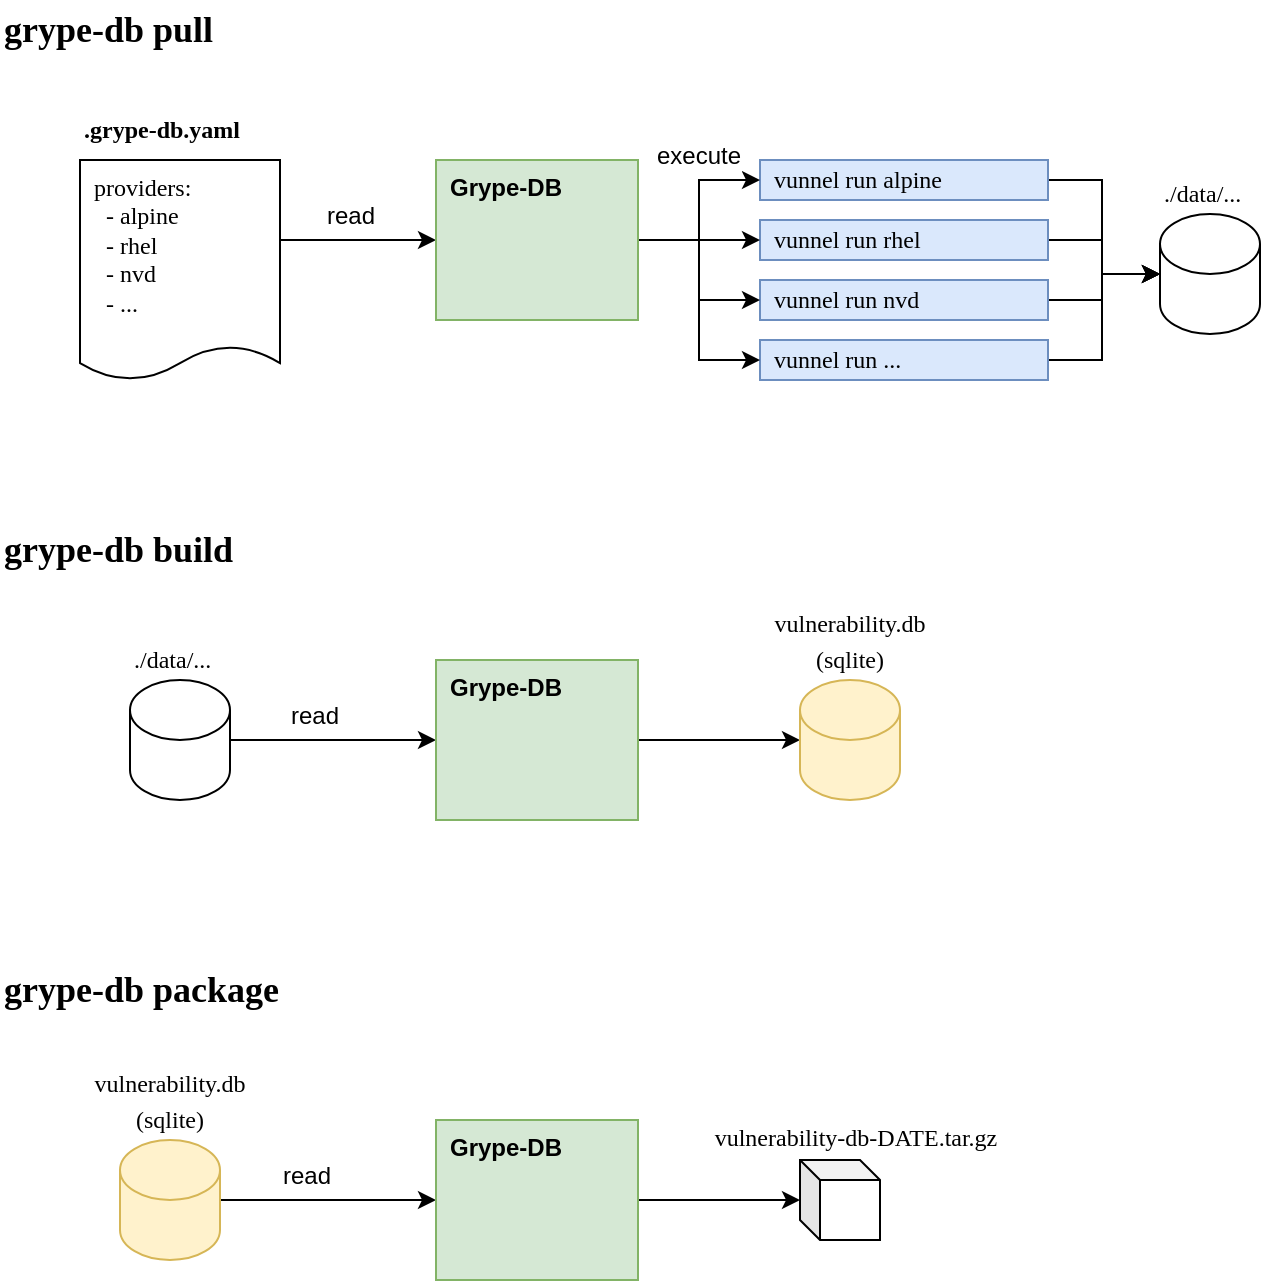 <mxfile version="20.8.18" type="device"><diagram id="C5RBs43oDa-KdzZeNtuy" name="Page-1"><mxGraphModel dx="1018" dy="1326" grid="1" gridSize="10" guides="1" tooltips="1" connect="1" arrows="1" fold="1" page="1" pageScale="1" pageWidth="827" pageHeight="1169" math="0" shadow="0"><root><mxCell id="WIyWlLk6GJQsqaUBKTNV-0"/><mxCell id="WIyWlLk6GJQsqaUBKTNV-1" parent="WIyWlLk6GJQsqaUBKTNV-0"/><mxCell id="ineKuXfALCgcO-IM3NxF-81" value="" style="edgeStyle=elbowEdgeStyle;rounded=0;orthogonalLoop=1;jettySize=auto;html=1;fontFamily=Helvetica;fontSize=12;entryX=0;entryY=0.5;entryDx=0;entryDy=0;entryPerimeter=0;" parent="WIyWlLk6GJQsqaUBKTNV-1" source="ineKuXfALCgcO-IM3NxF-68" target="ineKuXfALCgcO-IM3NxF-80" edge="1"><mxGeometry relative="1" as="geometry"><Array as="points"><mxPoint x="591" y="150"/></Array></mxGeometry></mxCell><mxCell id="ineKuXfALCgcO-IM3NxF-68" value="&lt;font data-font-src=&quot;https://fonts.googleapis.com/css?family=Roboto+Mono&quot; face=&quot;Roboto Mono&quot;&gt;vunnel run alpine&lt;/font&gt;" style="rounded=0;whiteSpace=wrap;html=1;fontFamily=Helvetica;verticalAlign=middle;align=left;spacingLeft=5;fillColor=#dae8fc;strokeColor=#6c8ebf;" parent="WIyWlLk6GJQsqaUBKTNV-1" vertex="1"><mxGeometry x="420" y="120" width="144" height="20" as="geometry"/></mxCell><mxCell id="ineKuXfALCgcO-IM3NxF-82" value="" style="edgeStyle=elbowEdgeStyle;rounded=0;orthogonalLoop=1;jettySize=auto;html=1;fontFamily=Helvetica;fontSize=12;entryX=0;entryY=0.5;entryDx=0;entryDy=0;entryPerimeter=0;" parent="WIyWlLk6GJQsqaUBKTNV-1" source="ineKuXfALCgcO-IM3NxF-70" target="ineKuXfALCgcO-IM3NxF-80" edge="1"><mxGeometry relative="1" as="geometry"><Array as="points"><mxPoint x="591" y="160"/></Array></mxGeometry></mxCell><mxCell id="ineKuXfALCgcO-IM3NxF-70" value="&lt;font data-font-src=&quot;https://fonts.googleapis.com/css?family=Roboto+Mono&quot; face=&quot;Roboto Mono&quot;&gt;vunnel run rhel&lt;/font&gt;" style="rounded=0;whiteSpace=wrap;html=1;fontFamily=Helvetica;verticalAlign=middle;align=left;spacingLeft=5;fillColor=#dae8fc;strokeColor=#6c8ebf;" parent="WIyWlLk6GJQsqaUBKTNV-1" vertex="1"><mxGeometry x="420" y="150" width="144" height="20" as="geometry"/></mxCell><mxCell id="ineKuXfALCgcO-IM3NxF-83" value="" style="edgeStyle=elbowEdgeStyle;rounded=0;orthogonalLoop=1;jettySize=auto;html=1;fontFamily=Helvetica;fontSize=12;entryX=0;entryY=0.5;entryDx=0;entryDy=0;entryPerimeter=0;" parent="WIyWlLk6GJQsqaUBKTNV-1" source="ineKuXfALCgcO-IM3NxF-78" target="ineKuXfALCgcO-IM3NxF-80" edge="1"><mxGeometry relative="1" as="geometry"><Array as="points"><mxPoint x="591" y="174"/></Array></mxGeometry></mxCell><mxCell id="ineKuXfALCgcO-IM3NxF-78" value="&lt;font data-font-src=&quot;https://fonts.googleapis.com/css?family=Roboto+Mono&quot; face=&quot;Roboto Mono&quot;&gt;vunnel run nvd&lt;/font&gt;" style="rounded=0;whiteSpace=wrap;html=1;fontFamily=Helvetica;verticalAlign=middle;align=left;spacingLeft=5;fillColor=#dae8fc;strokeColor=#6c8ebf;" parent="WIyWlLk6GJQsqaUBKTNV-1" vertex="1"><mxGeometry x="420" y="180" width="144" height="20" as="geometry"/></mxCell><mxCell id="ineKuXfALCgcO-IM3NxF-84" value="" style="edgeStyle=elbowEdgeStyle;rounded=0;orthogonalLoop=1;jettySize=auto;html=1;fontFamily=Helvetica;fontSize=12;entryX=0;entryY=0.5;entryDx=0;entryDy=0;entryPerimeter=0;" parent="WIyWlLk6GJQsqaUBKTNV-1" source="ineKuXfALCgcO-IM3NxF-79" target="ineKuXfALCgcO-IM3NxF-80" edge="1"><mxGeometry relative="1" as="geometry"><Array as="points"><mxPoint x="591" y="200"/></Array></mxGeometry></mxCell><mxCell id="ineKuXfALCgcO-IM3NxF-79" value="&lt;font data-font-src=&quot;https://fonts.googleapis.com/css?family=Roboto+Mono&quot; face=&quot;Roboto Mono&quot;&gt;vunnel run ...&lt;/font&gt;" style="rounded=0;whiteSpace=wrap;html=1;fontFamily=Helvetica;verticalAlign=middle;align=left;spacingLeft=5;fillColor=#dae8fc;strokeColor=#6c8ebf;" parent="WIyWlLk6GJQsqaUBKTNV-1" vertex="1"><mxGeometry x="420" y="210" width="144" height="20" as="geometry"/></mxCell><mxCell id="ineKuXfALCgcO-IM3NxF-80" value="&lt;font style=&quot;font-size: 12px;&quot; data-font-src=&quot;https://fonts.googleapis.com/css?family=Roboto+Mono&quot; face=&quot;Roboto Mono&quot;&gt;./data/...&lt;/font&gt;" style="shape=cylinder3;whiteSpace=wrap;html=1;boundedLbl=1;backgroundOutline=1;size=15;fontFamily=Helvetica;fontSize=15;labelPosition=center;verticalLabelPosition=top;align=left;verticalAlign=bottom;" parent="WIyWlLk6GJQsqaUBKTNV-1" vertex="1"><mxGeometry x="620" y="147" width="50" height="60" as="geometry"/></mxCell><mxCell id="ineKuXfALCgcO-IM3NxF-88" value="" style="edgeStyle=elbowEdgeStyle;rounded=0;orthogonalLoop=1;jettySize=auto;html=1;fontFamily=Roboto Mono;fontSource=https%3A%2F%2Ffonts.googleapis.com%2Fcss%3Ffamily%3DRoboto%2BMono;fontSize=12;elbow=vertical;" parent="WIyWlLk6GJQsqaUBKTNV-1" source="ineKuXfALCgcO-IM3NxF-85" target="ineKuXfALCgcO-IM3NxF-87" edge="1"><mxGeometry relative="1" as="geometry"/></mxCell><mxCell id="ineKuXfALCgcO-IM3NxF-89" value="read" style="edgeLabel;html=1;align=center;verticalAlign=middle;resizable=0;points=[];fontSize=12;fontFamily=Helvetica;" parent="ineKuXfALCgcO-IM3NxF-88" vertex="1" connectable="0"><mxGeometry x="-0.462" y="-3" relative="1" as="geometry"><mxPoint x="14" y="-15" as="offset"/></mxGeometry></mxCell><mxCell id="ineKuXfALCgcO-IM3NxF-85" value="providers:&lt;br&gt;&amp;nbsp; - alpine&lt;br&gt;&amp;nbsp; - rhel&lt;br&gt;&amp;nbsp; - nvd&lt;br&gt;&amp;nbsp; - ..." style="shape=document;whiteSpace=wrap;html=1;boundedLbl=1;fontFamily=Roboto Mono;fontSize=12;size=0.154;align=left;verticalAlign=top;spacingLeft=5;fontSource=https%3A%2F%2Ffonts.googleapis.com%2Fcss%3Ffamily%3DRoboto%2BMono;" parent="WIyWlLk6GJQsqaUBKTNV-1" vertex="1"><mxGeometry x="80" y="120" width="100" height="110" as="geometry"/></mxCell><mxCell id="ineKuXfALCgcO-IM3NxF-86" value="&lt;span&gt;.grype-db.yaml&lt;/span&gt;" style="text;html=1;strokeColor=none;fillColor=none;align=left;verticalAlign=middle;whiteSpace=wrap;rounded=0;fontSize=12;fontFamily=Roboto Mono;fontStyle=1" parent="WIyWlLk6GJQsqaUBKTNV-1" vertex="1"><mxGeometry x="80" y="90" width="130" height="30" as="geometry"/></mxCell><mxCell id="ineKuXfALCgcO-IM3NxF-90" value="" style="edgeStyle=elbowEdgeStyle;rounded=0;orthogonalLoop=1;jettySize=auto;html=1;fontFamily=Helvetica;fontSize=12;entryX=0;entryY=0.5;entryDx=0;entryDy=0;" parent="WIyWlLk6GJQsqaUBKTNV-1" source="ineKuXfALCgcO-IM3NxF-87" target="ineKuXfALCgcO-IM3NxF-78" edge="1"><mxGeometry relative="1" as="geometry"/></mxCell><mxCell id="ineKuXfALCgcO-IM3NxF-91" style="edgeStyle=elbowEdgeStyle;rounded=0;orthogonalLoop=1;jettySize=auto;html=1;entryX=0;entryY=0.5;entryDx=0;entryDy=0;fontFamily=Helvetica;fontSize=12;" parent="WIyWlLk6GJQsqaUBKTNV-1" source="ineKuXfALCgcO-IM3NxF-87" target="ineKuXfALCgcO-IM3NxF-68" edge="1"><mxGeometry relative="1" as="geometry"/></mxCell><mxCell id="ineKuXfALCgcO-IM3NxF-92" style="edgeStyle=elbowEdgeStyle;rounded=0;orthogonalLoop=1;jettySize=auto;html=1;entryX=0;entryY=0.5;entryDx=0;entryDy=0;fontFamily=Helvetica;fontSize=12;" parent="WIyWlLk6GJQsqaUBKTNV-1" source="ineKuXfALCgcO-IM3NxF-87" target="ineKuXfALCgcO-IM3NxF-70" edge="1"><mxGeometry relative="1" as="geometry"/></mxCell><mxCell id="ineKuXfALCgcO-IM3NxF-93" style="edgeStyle=elbowEdgeStyle;rounded=0;orthogonalLoop=1;jettySize=auto;html=1;entryX=0;entryY=0.5;entryDx=0;entryDy=0;fontFamily=Helvetica;fontSize=12;" parent="WIyWlLk6GJQsqaUBKTNV-1" source="ineKuXfALCgcO-IM3NxF-87" target="ineKuXfALCgcO-IM3NxF-79" edge="1"><mxGeometry relative="1" as="geometry"/></mxCell><mxCell id="ineKuXfALCgcO-IM3NxF-94" value="execute" style="edgeLabel;html=1;align=center;verticalAlign=middle;resizable=0;points=[];fontSize=12;fontFamily=Helvetica;" parent="ineKuXfALCgcO-IM3NxF-93" vertex="1" connectable="0"><mxGeometry x="-0.604" y="1" relative="1" as="geometry"><mxPoint x="6" y="-41" as="offset"/></mxGeometry></mxCell><mxCell id="ineKuXfALCgcO-IM3NxF-87" value="&lt;b&gt;Grype-DB&lt;/b&gt;" style="rounded=0;whiteSpace=wrap;html=1;fontFamily=Helvetica;verticalAlign=top;align=left;spacingLeft=5;fillColor=#d5e8d4;strokeColor=#82b366;" parent="WIyWlLk6GJQsqaUBKTNV-1" vertex="1"><mxGeometry x="258" y="120" width="101" height="80" as="geometry"/></mxCell><mxCell id="ineKuXfALCgcO-IM3NxF-95" value="&lt;font style=&quot;font-size: 18px;&quot;&gt;&lt;font style=&quot;font-size: 18px;&quot; data-font-src=&quot;https://fonts.googleapis.com/css?family=Roboto+Mono&quot; face=&quot;Roboto Mono&quot;&gt;grype-db pull&lt;/font&gt;&lt;/font&gt;" style="text;html=1;strokeColor=none;fillColor=none;align=left;verticalAlign=middle;whiteSpace=wrap;rounded=0;fontSize=12;fontFamily=Helvetica;fontStyle=1" parent="WIyWlLk6GJQsqaUBKTNV-1" vertex="1"><mxGeometry x="40" y="40" width="270" height="30" as="geometry"/></mxCell><mxCell id="ineKuXfALCgcO-IM3NxF-105" value="" style="edgeStyle=elbowEdgeStyle;rounded=0;orthogonalLoop=1;jettySize=auto;html=1;fontFamily=Roboto Mono;fontSource=https%3A%2F%2Ffonts.googleapis.com%2Fcss%3Ffamily%3DRoboto%2BMono;fontSize=12;elbow=vertical;exitX=1;exitY=0.5;exitDx=0;exitDy=0;exitPerimeter=0;entryX=0;entryY=0.5;entryDx=0;entryDy=0;" parent="WIyWlLk6GJQsqaUBKTNV-1" source="ineKuXfALCgcO-IM3NxF-116" target="ineKuXfALCgcO-IM3NxF-114" edge="1"><mxGeometry relative="1" as="geometry"><mxPoint x="180" y="420" as="sourcePoint"/></mxGeometry></mxCell><mxCell id="ineKuXfALCgcO-IM3NxF-106" value="read" style="edgeLabel;html=1;align=center;verticalAlign=middle;resizable=0;points=[];fontSize=12;fontFamily=Helvetica;" parent="ineKuXfALCgcO-IM3NxF-105" vertex="1" connectable="0"><mxGeometry x="-0.462" y="-3" relative="1" as="geometry"><mxPoint x="14" y="-15" as="offset"/></mxGeometry></mxCell><mxCell id="ineKuXfALCgcO-IM3NxF-118" value="" style="edgeStyle=elbowEdgeStyle;rounded=0;orthogonalLoop=1;jettySize=auto;html=1;fontFamily=Roboto Mono;fontSource=https%3A%2F%2Ffonts.googleapis.com%2Fcss%3Ffamily%3DRoboto%2BMono;fontSize=18;" parent="WIyWlLk6GJQsqaUBKTNV-1" source="ineKuXfALCgcO-IM3NxF-114" target="ineKuXfALCgcO-IM3NxF-117" edge="1"><mxGeometry relative="1" as="geometry"/></mxCell><mxCell id="ineKuXfALCgcO-IM3NxF-114" value="&lt;b&gt;Grype-DB&lt;/b&gt;" style="rounded=0;whiteSpace=wrap;html=1;fontFamily=Helvetica;verticalAlign=top;align=left;spacingLeft=5;fillColor=#d5e8d4;strokeColor=#82b366;" parent="WIyWlLk6GJQsqaUBKTNV-1" vertex="1"><mxGeometry x="258" y="370" width="101" height="80" as="geometry"/></mxCell><mxCell id="ineKuXfALCgcO-IM3NxF-115" value="&lt;font style=&quot;font-size: 18px;&quot;&gt;&lt;font style=&quot;font-size: 18px;&quot; data-font-src=&quot;https://fonts.googleapis.com/css?family=Roboto+Mono&quot; face=&quot;Roboto Mono&quot;&gt;grype-db build&lt;/font&gt;&lt;/font&gt;" style="text;html=1;strokeColor=none;fillColor=none;align=left;verticalAlign=middle;whiteSpace=wrap;rounded=0;fontSize=12;fontFamily=Helvetica;fontStyle=1" parent="WIyWlLk6GJQsqaUBKTNV-1" vertex="1"><mxGeometry x="40" y="300" width="270" height="30" as="geometry"/></mxCell><mxCell id="ineKuXfALCgcO-IM3NxF-116" value="&lt;font style=&quot;font-size: 12px;&quot; data-font-src=&quot;https://fonts.googleapis.com/css?family=Roboto+Mono&quot; face=&quot;Roboto Mono&quot;&gt;./data/...&lt;/font&gt;" style="shape=cylinder3;whiteSpace=wrap;html=1;boundedLbl=1;backgroundOutline=1;size=15;fontFamily=Helvetica;fontSize=15;labelPosition=center;verticalLabelPosition=top;align=left;verticalAlign=bottom;" parent="WIyWlLk6GJQsqaUBKTNV-1" vertex="1"><mxGeometry x="105" y="380" width="50" height="60" as="geometry"/></mxCell><mxCell id="ineKuXfALCgcO-IM3NxF-117" value="&lt;font style=&quot;font-size: 12px;&quot; data-font-src=&quot;https://fonts.googleapis.com/css?family=Roboto+Mono&quot; face=&quot;Roboto Mono&quot;&gt;vulnerability.db&lt;br&gt;(sqlite)&lt;br&gt;&lt;/font&gt;" style="shape=cylinder3;whiteSpace=wrap;html=1;boundedLbl=1;backgroundOutline=1;size=15;fontFamily=Helvetica;fontSize=15;labelPosition=center;verticalLabelPosition=top;align=center;verticalAlign=bottom;fillColor=#fff2cc;strokeColor=#d6b656;" parent="WIyWlLk6GJQsqaUBKTNV-1" vertex="1"><mxGeometry x="440" y="380" width="50" height="60" as="geometry"/></mxCell><mxCell id="ineKuXfALCgcO-IM3NxF-119" value="" style="edgeStyle=elbowEdgeStyle;rounded=0;orthogonalLoop=1;jettySize=auto;html=1;fontFamily=Roboto Mono;fontSource=https%3A%2F%2Ffonts.googleapis.com%2Fcss%3Ffamily%3DRoboto%2BMono;fontSize=12;elbow=vertical;exitX=1;exitY=0.5;exitDx=0;exitDy=0;exitPerimeter=0;entryX=0;entryY=0.5;entryDx=0;entryDy=0;" parent="WIyWlLk6GJQsqaUBKTNV-1" source="ineKuXfALCgcO-IM3NxF-127" target="ineKuXfALCgcO-IM3NxF-122" edge="1"><mxGeometry relative="1" as="geometry"><mxPoint x="155" y="640" as="sourcePoint"/></mxGeometry></mxCell><mxCell id="ineKuXfALCgcO-IM3NxF-120" value="read" style="edgeLabel;html=1;align=center;verticalAlign=middle;resizable=0;points=[];fontSize=12;fontFamily=Helvetica;" parent="ineKuXfALCgcO-IM3NxF-119" vertex="1" connectable="0"><mxGeometry x="-0.462" y="-3" relative="1" as="geometry"><mxPoint x="14" y="-15" as="offset"/></mxGeometry></mxCell><mxCell id="ineKuXfALCgcO-IM3NxF-121" value="" style="edgeStyle=elbowEdgeStyle;rounded=0;orthogonalLoop=1;jettySize=auto;html=1;fontFamily=Roboto Mono;fontSource=https%3A%2F%2Ffonts.googleapis.com%2Fcss%3Ffamily%3DRoboto%2BMono;fontSize=18;" parent="WIyWlLk6GJQsqaUBKTNV-1" source="ineKuXfALCgcO-IM3NxF-122" edge="1"><mxGeometry relative="1" as="geometry"><mxPoint x="440" y="640" as="targetPoint"/></mxGeometry></mxCell><mxCell id="ineKuXfALCgcO-IM3NxF-122" value="&lt;b&gt;Grype-DB&lt;/b&gt;" style="rounded=0;whiteSpace=wrap;html=1;fontFamily=Helvetica;verticalAlign=top;align=left;spacingLeft=5;fillColor=#d5e8d4;strokeColor=#82b366;" parent="WIyWlLk6GJQsqaUBKTNV-1" vertex="1"><mxGeometry x="258" y="600" width="101" height="80" as="geometry"/></mxCell><mxCell id="ineKuXfALCgcO-IM3NxF-123" value="&lt;font style=&quot;font-size: 18px;&quot;&gt;&lt;font style=&quot;font-size: 18px;&quot; data-font-src=&quot;https://fonts.googleapis.com/css?family=Roboto+Mono&quot; face=&quot;Roboto Mono&quot;&gt;grype-db package&lt;/font&gt;&lt;/font&gt;" style="text;html=1;strokeColor=none;fillColor=none;align=left;verticalAlign=middle;whiteSpace=wrap;rounded=0;fontSize=12;fontFamily=Helvetica;fontStyle=1" parent="WIyWlLk6GJQsqaUBKTNV-1" vertex="1"><mxGeometry x="40" y="520" width="270" height="30" as="geometry"/></mxCell><mxCell id="ineKuXfALCgcO-IM3NxF-127" value="&lt;font style=&quot;font-size: 12px;&quot; data-font-src=&quot;https://fonts.googleapis.com/css?family=Roboto+Mono&quot; face=&quot;Roboto Mono&quot;&gt;vulnerability.db&lt;br&gt;(sqlite)&lt;br&gt;&lt;/font&gt;" style="shape=cylinder3;whiteSpace=wrap;html=1;boundedLbl=1;backgroundOutline=1;size=15;fontFamily=Helvetica;fontSize=15;labelPosition=center;verticalLabelPosition=top;align=center;verticalAlign=bottom;fillColor=#fff2cc;strokeColor=#d6b656;" parent="WIyWlLk6GJQsqaUBKTNV-1" vertex="1"><mxGeometry x="100" y="610" width="50" height="60" as="geometry"/></mxCell><mxCell id="ineKuXfALCgcO-IM3NxF-128" value="" style="shape=cube;whiteSpace=wrap;html=1;boundedLbl=1;backgroundOutline=1;darkOpacity=0.05;darkOpacity2=0.1;fontFamily=Roboto Mono;fontSource=https%3A%2F%2Ffonts.googleapis.com%2Fcss%3Ffamily%3DRoboto%2BMono;fontSize=18;size=10;labelPosition=center;verticalLabelPosition=top;align=center;verticalAlign=bottom;" parent="WIyWlLk6GJQsqaUBKTNV-1" vertex="1"><mxGeometry x="440" y="620" width="40" height="40" as="geometry"/></mxCell><mxCell id="ineKuXfALCgcO-IM3NxF-130" value="vulnerability-db-DATE.tar.gz" style="text;html=1;strokeColor=none;fillColor=none;align=center;verticalAlign=middle;whiteSpace=wrap;rounded=0;fontSize=12;fontFamily=Roboto Mono;" parent="WIyWlLk6GJQsqaUBKTNV-1" vertex="1"><mxGeometry x="355" y="594" width="226" height="30" as="geometry"/></mxCell></root></mxGraphModel></diagram></mxfile>